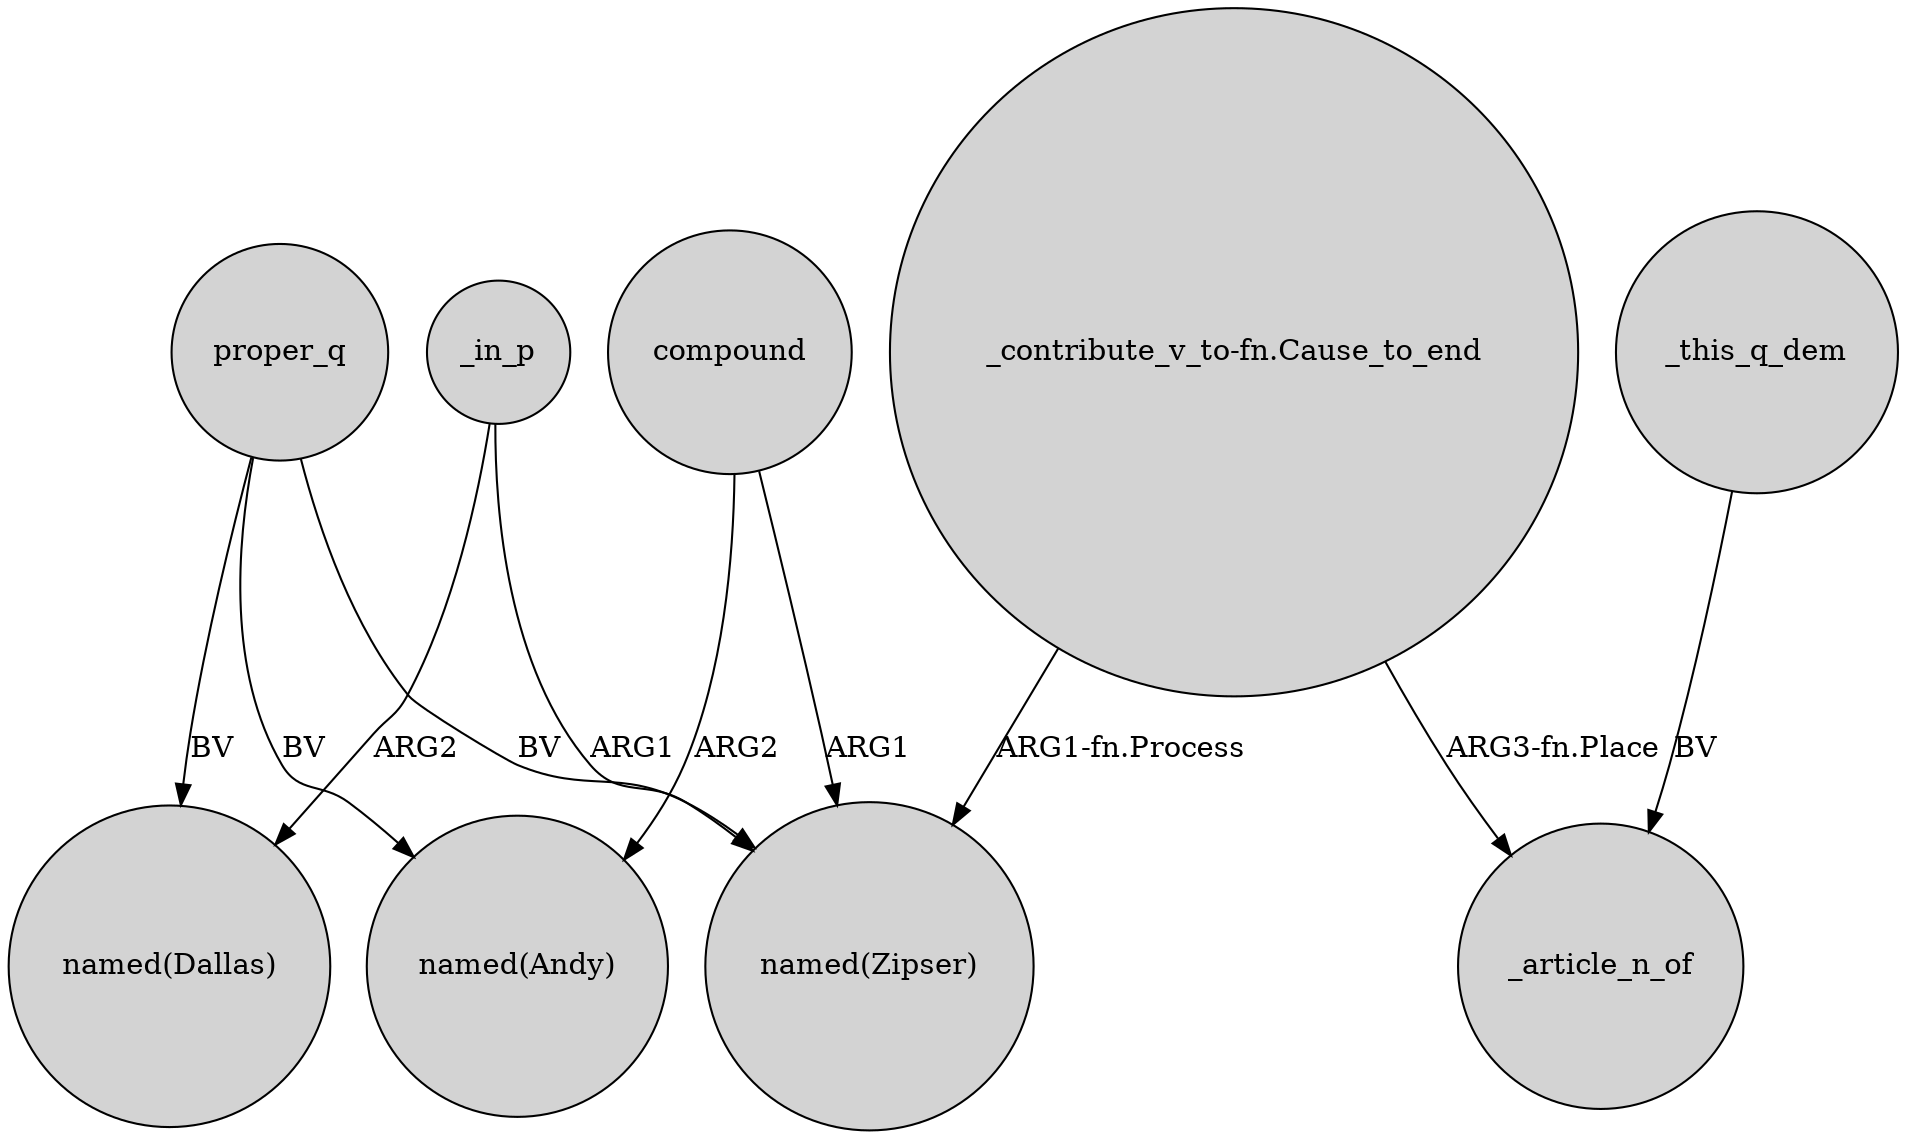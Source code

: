 digraph {
	node [shape=circle style=filled]
	proper_q -> "named(Zipser)" [label=BV]
	"_contribute_v_to-fn.Cause_to_end" -> _article_n_of [label="ARG3-fn.Place"]
	_in_p -> "named(Dallas)" [label=ARG2]
	proper_q -> "named(Andy)" [label=BV]
	_in_p -> "named(Zipser)" [label=ARG1]
	proper_q -> "named(Dallas)" [label=BV]
	"_contribute_v_to-fn.Cause_to_end" -> "named(Zipser)" [label="ARG1-fn.Process"]
	compound -> "named(Andy)" [label=ARG2]
	compound -> "named(Zipser)" [label=ARG1]
	_this_q_dem -> _article_n_of [label=BV]
}
